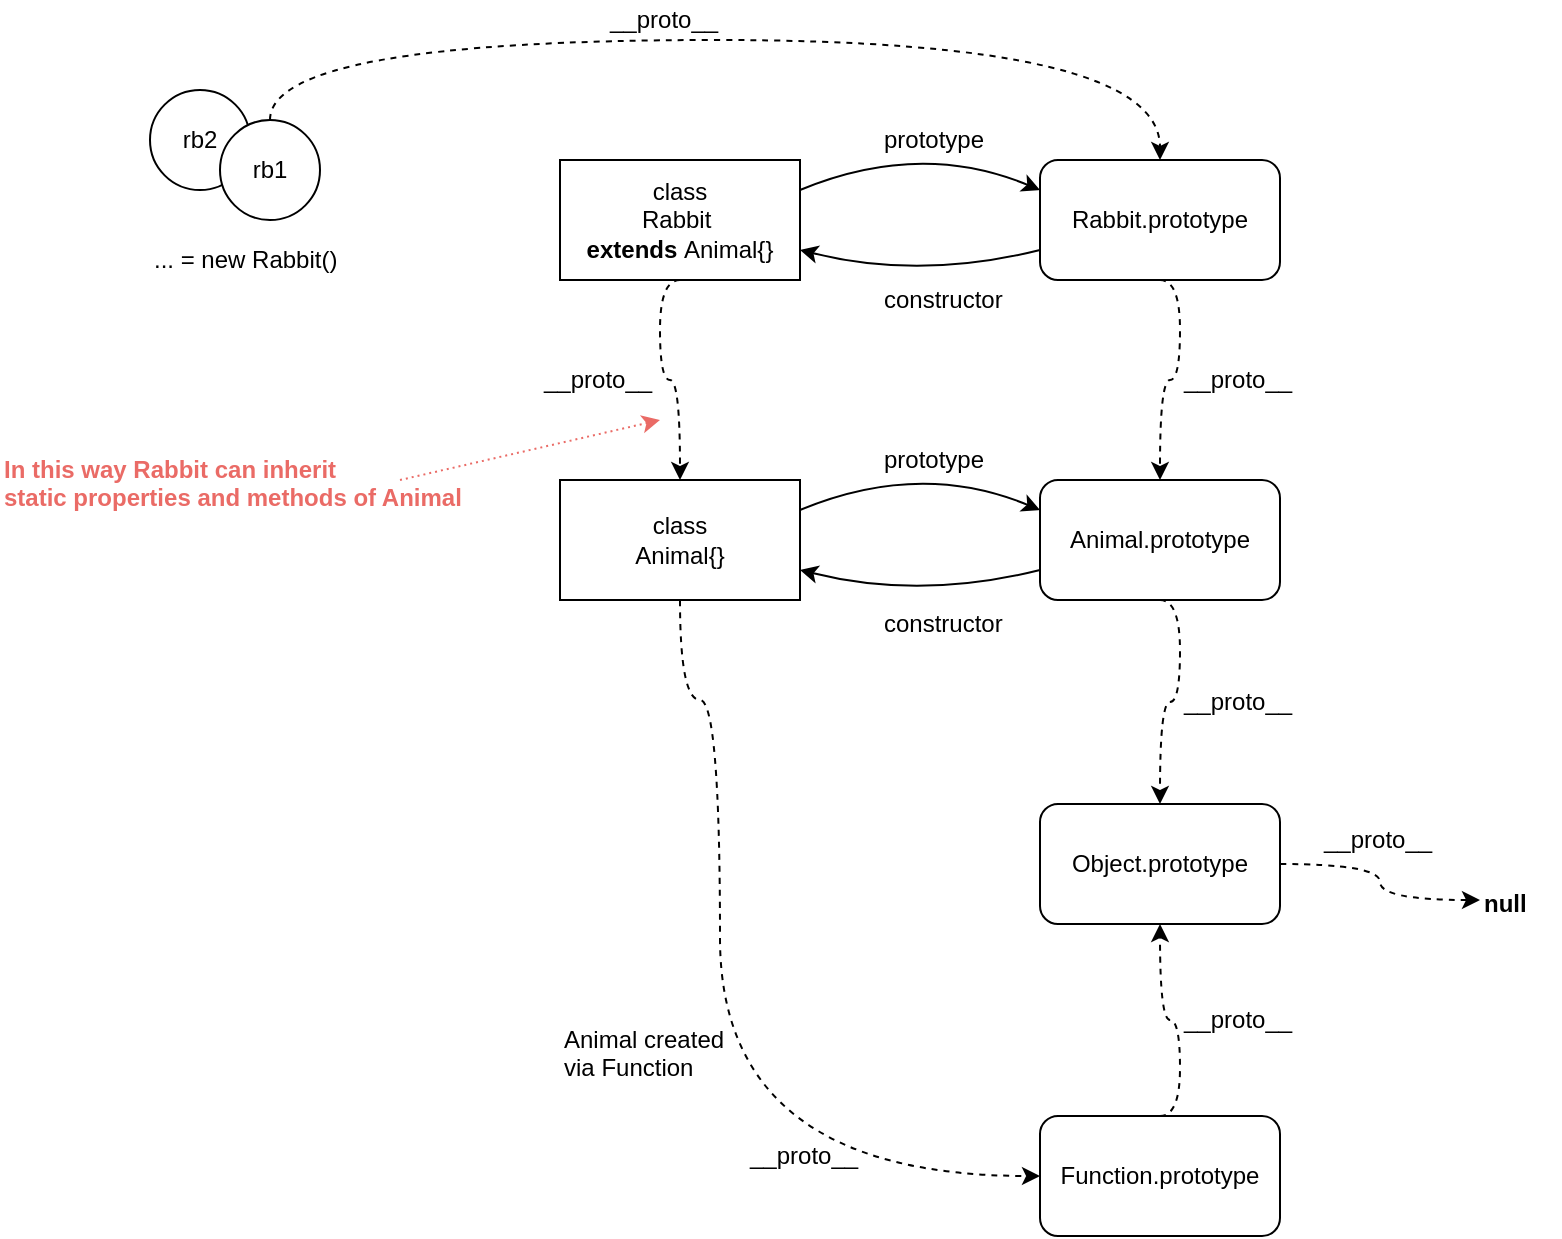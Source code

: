 <mxfile version="12.2.0" type="device" pages="1"><diagram id="7Dq8lxi7YXrCprIRNKyU" name="Page-1"><mxGraphModel dx="1408" dy="780" grid="1" gridSize="10" guides="1" tooltips="1" connect="1" arrows="1" fold="1" page="1" pageScale="1" pageWidth="827" pageHeight="1169" math="0" shadow="0"><root><mxCell id="0"/><mxCell id="1" parent="0"/><mxCell id="sQsWq8e0NIqqWqsFrNKo-31" style="edgeStyle=orthogonalEdgeStyle;curved=1;orthogonalLoop=1;jettySize=auto;html=1;exitX=0.5;exitY=0;exitDx=0;exitDy=0;entryX=0.5;entryY=0;entryDx=0;entryDy=0;dashed=1;strokeColor=#000000;" parent="1" source="xym7qYtHQYBfOEakxUiJ-2" target="xym7qYtHQYBfOEakxUiJ-8" edge="1"><mxGeometry relative="1" as="geometry"><Array as="points"><mxPoint x="175" y="160"/><mxPoint x="620" y="160"/></Array></mxGeometry></mxCell><mxCell id="sQsWq8e0NIqqWqsFrNKo-45" style="edgeStyle=orthogonalEdgeStyle;curved=1;orthogonalLoop=1;jettySize=auto;html=1;dashed=1;strokeColor=#000000;exitX=0.5;exitY=1;exitDx=0;exitDy=0;entryX=0;entryY=0.5;entryDx=0;entryDy=0;" parent="1" source="pVqxDPlwkbc5GSBEfzTp-1" target="sQsWq8e0NIqqWqsFrNKo-13" edge="1"><mxGeometry relative="1" as="geometry"><Array as="points"><mxPoint x="380" y="490"/><mxPoint x="400" y="490"/><mxPoint x="400" y="728"/></Array><mxPoint x="360" y="510" as="sourcePoint"/><mxPoint x="520" y="758" as="targetPoint"/></mxGeometry></mxCell><mxCell id="pVqxDPlwkbc5GSBEfzTp-11" style="edgeStyle=orthogonalEdgeStyle;curved=1;orthogonalLoop=1;jettySize=auto;html=1;exitX=0.5;exitY=1;exitDx=0;exitDy=0;entryX=0.5;entryY=0;entryDx=0;entryDy=0;dashed=1;" parent="1" source="xym7qYtHQYBfOEakxUiJ-7" target="pVqxDPlwkbc5GSBEfzTp-1" edge="1"><mxGeometry relative="1" as="geometry"><Array as="points"><mxPoint x="370" y="280"/><mxPoint x="370" y="330"/><mxPoint x="380" y="330"/></Array></mxGeometry></mxCell><mxCell id="xym7qYtHQYBfOEakxUiJ-7" value="class&lt;br&gt;Rabbit&amp;nbsp;&lt;br&gt;&lt;b&gt;extends&lt;/b&gt;&lt;font color=&quot;#7ea6e0&quot; style=&quot;font-weight: bold&quot;&gt; &lt;/font&gt;Animal{}" style="rounded=0;whiteSpace=wrap;html=1;" parent="1" vertex="1"><mxGeometry x="320" y="220" width="120" height="60" as="geometry"/></mxCell><mxCell id="sQsWq8e0NIqqWqsFrNKo-46" style="edgeStyle=orthogonalEdgeStyle;curved=1;orthogonalLoop=1;jettySize=auto;html=1;entryX=0.5;entryY=0;entryDx=0;entryDy=0;dashed=1;exitX=0.5;exitY=1;exitDx=0;exitDy=0;" parent="1" source="pVqxDPlwkbc5GSBEfzTp-2" target="xym7qYtHQYBfOEakxUiJ-27" edge="1"><mxGeometry relative="1" as="geometry"><mxPoint x="770" y="452" as="sourcePoint"/><Array as="points"><mxPoint x="630" y="440"/><mxPoint x="630" y="491"/><mxPoint x="620" y="491"/></Array></mxGeometry></mxCell><mxCell id="pVqxDPlwkbc5GSBEfzTp-7" style="edgeStyle=orthogonalEdgeStyle;orthogonalLoop=1;jettySize=auto;html=1;exitX=0.5;exitY=1;exitDx=0;exitDy=0;entryX=0.5;entryY=0;entryDx=0;entryDy=0;dashed=1;curved=1;" parent="1" source="xym7qYtHQYBfOEakxUiJ-8" target="pVqxDPlwkbc5GSBEfzTp-2" edge="1"><mxGeometry relative="1" as="geometry"><Array as="points"><mxPoint x="630" y="280"/><mxPoint x="630" y="330"/><mxPoint x="620" y="330"/></Array></mxGeometry></mxCell><mxCell id="xym7qYtHQYBfOEakxUiJ-8" value="Rabbit.prototype" style="rounded=1;whiteSpace=wrap;html=1;" parent="1" vertex="1"><mxGeometry x="560" y="220" width="120" height="60" as="geometry"/></mxCell><mxCell id="xym7qYtHQYBfOEakxUiJ-22" value="__proto__" style="text;html=1;resizable=0;points=[];autosize=1;align=left;verticalAlign=top;spacingTop=-4;" parent="1" vertex="1"><mxGeometry x="343" y="140" width="70" height="20" as="geometry"/></mxCell><mxCell id="xym7qYtHQYBfOEakxUiJ-23" value="" style="endArrow=classic;html=1;strokeColor=#000000;entryX=0;entryY=0.25;entryDx=0;entryDy=0;exitX=1;exitY=0.25;exitDx=0;exitDy=0;curved=1;startArrow=none;startFill=0;" parent="1" source="xym7qYtHQYBfOEakxUiJ-7" target="xym7qYtHQYBfOEakxUiJ-8" edge="1"><mxGeometry width="50" height="50" relative="1" as="geometry"><mxPoint x="440" y="240" as="sourcePoint"/><mxPoint x="490" y="190" as="targetPoint"/><Array as="points"><mxPoint x="500" y="210"/></Array></mxGeometry></mxCell><mxCell id="xym7qYtHQYBfOEakxUiJ-24" value="prototype" style="text;html=1;resizable=0;points=[];autosize=1;align=left;verticalAlign=top;spacingTop=-4;" parent="1" vertex="1"><mxGeometry x="480" y="200" width="70" height="20" as="geometry"/></mxCell><mxCell id="xym7qYtHQYBfOEakxUiJ-25" value="" style="endArrow=classic;html=1;strokeColor=#000000;entryX=1;entryY=0.75;entryDx=0;entryDy=0;exitX=0;exitY=0.75;exitDx=0;exitDy=0;exitPerimeter=0;curved=1;" parent="1" source="xym7qYtHQYBfOEakxUiJ-8" target="xym7qYtHQYBfOEakxUiJ-7" edge="1"><mxGeometry width="50" height="50" relative="1" as="geometry"><mxPoint x="560" y="260" as="sourcePoint"/><mxPoint x="610" y="210" as="targetPoint"/><Array as="points"><mxPoint x="500" y="280"/></Array></mxGeometry></mxCell><mxCell id="xym7qYtHQYBfOEakxUiJ-26" value="constructor" style="text;html=1;resizable=0;points=[];autosize=1;align=left;verticalAlign=top;spacingTop=-4;" parent="1" vertex="1"><mxGeometry x="480" y="280" width="70" height="20" as="geometry"/></mxCell><mxCell id="sQsWq8e0NIqqWqsFrNKo-28" style="edgeStyle=orthogonalEdgeStyle;curved=1;orthogonalLoop=1;jettySize=auto;html=1;exitX=1;exitY=0.5;exitDx=0;exitDy=0;dashed=1;entryX=0;entryY=0.4;entryDx=0;entryDy=0;entryPerimeter=0;" parent="1" source="xym7qYtHQYBfOEakxUiJ-27" target="sQsWq8e0NIqqWqsFrNKo-20" edge="1"><mxGeometry relative="1" as="geometry"><mxPoint x="760" y="560" as="targetPoint"/></mxGeometry></mxCell><mxCell id="xym7qYtHQYBfOEakxUiJ-27" value="Object.prototype" style="rounded=1;whiteSpace=wrap;html=1;" parent="1" vertex="1"><mxGeometry x="560" y="542" width="120" height="60" as="geometry"/></mxCell><mxCell id="xym7qYtHQYBfOEakxUiJ-32" value="__proto__" style="text;html=1;resizable=0;points=[];autosize=1;align=left;verticalAlign=top;spacingTop=-4;" parent="1" vertex="1"><mxGeometry x="630" y="481" width="70" height="20" as="geometry"/></mxCell><mxCell id="sQsWq8e0NIqqWqsFrNKo-62" style="edgeStyle=orthogonalEdgeStyle;curved=1;orthogonalLoop=1;jettySize=auto;html=1;entryX=0.5;entryY=1;entryDx=0;entryDy=0;dashed=1;strokeColor=#000000;exitX=0.5;exitY=0;exitDx=0;exitDy=0;" parent="1" source="sQsWq8e0NIqqWqsFrNKo-13" target="xym7qYtHQYBfOEakxUiJ-27" edge="1"><mxGeometry relative="1" as="geometry"><mxPoint x="630" y="682" as="sourcePoint"/><Array as="points"><mxPoint x="630" y="698"/><mxPoint x="630" y="650"/><mxPoint x="620" y="650"/></Array></mxGeometry></mxCell><mxCell id="sQsWq8e0NIqqWqsFrNKo-13" value="Function.prototype" style="rounded=1;whiteSpace=wrap;html=1;" parent="1" vertex="1"><mxGeometry x="560" y="698" width="120" height="60" as="geometry"/></mxCell><mxCell id="sQsWq8e0NIqqWqsFrNKo-20" value="&lt;b&gt;null&lt;/b&gt;" style="text;html=1;resizable=0;points=[];autosize=1;align=left;verticalAlign=top;spacingTop=-4;" parent="1" vertex="1"><mxGeometry x="780" y="582" width="40" height="20" as="geometry"/></mxCell><mxCell id="sQsWq8e0NIqqWqsFrNKo-24" value="__proto__" style="text;html=1;resizable=0;points=[];autosize=1;align=left;verticalAlign=top;spacingTop=-4;" parent="1" vertex="1"><mxGeometry x="700" y="550" width="70" height="20" as="geometry"/></mxCell><mxCell id="sQsWq8e0NIqqWqsFrNKo-26" value="__proto__" style="text;html=1;resizable=0;points=[];autosize=1;align=left;verticalAlign=top;spacingTop=-4;" parent="1" vertex="1"><mxGeometry x="630" y="640" width="70" height="20" as="geometry"/></mxCell><mxCell id="sQsWq8e0NIqqWqsFrNKo-54" value="__proto__" style="text;html=1;resizable=0;points=[];autosize=1;align=left;verticalAlign=top;spacingTop=-4;" parent="1" vertex="1"><mxGeometry x="413" y="708" width="70" height="20" as="geometry"/></mxCell><mxCell id="sQsWq8e0NIqqWqsFrNKo-64" value="Animal created &lt;br&gt;via&amp;nbsp;&lt;font&gt;Function&lt;/font&gt;" style="text;html=1;resizable=0;points=[];autosize=1;align=left;verticalAlign=top;spacingTop=-4;" parent="1" vertex="1"><mxGeometry x="320" y="650" width="100" height="30" as="geometry"/></mxCell><mxCell id="pVqxDPlwkbc5GSBEfzTp-1" value="class&lt;br&gt;Animal{}" style="rounded=0;whiteSpace=wrap;html=1;" parent="1" vertex="1"><mxGeometry x="320" y="380" width="120" height="60" as="geometry"/></mxCell><mxCell id="pVqxDPlwkbc5GSBEfzTp-2" value="Animal.prototype" style="rounded=1;whiteSpace=wrap;html=1;" parent="1" vertex="1"><mxGeometry x="560" y="380" width="120" height="60" as="geometry"/></mxCell><mxCell id="pVqxDPlwkbc5GSBEfzTp-3" value="" style="endArrow=classic;html=1;strokeColor=#000000;entryX=0;entryY=0.25;entryDx=0;entryDy=0;exitX=1;exitY=0.25;exitDx=0;exitDy=0;curved=1;" parent="1" edge="1"><mxGeometry width="50" height="50" relative="1" as="geometry"><mxPoint x="440" y="395" as="sourcePoint"/><mxPoint x="560" y="395" as="targetPoint"/><Array as="points"><mxPoint x="500" y="370"/></Array></mxGeometry></mxCell><mxCell id="pVqxDPlwkbc5GSBEfzTp-4" value="" style="endArrow=classic;html=1;strokeColor=#000000;entryX=1;entryY=0.75;entryDx=0;entryDy=0;exitX=0;exitY=0.75;exitDx=0;exitDy=0;exitPerimeter=0;curved=1;" parent="1" edge="1"><mxGeometry width="50" height="50" relative="1" as="geometry"><mxPoint x="560" y="425" as="sourcePoint"/><mxPoint x="440" y="425" as="targetPoint"/><Array as="points"><mxPoint x="500" y="440"/></Array></mxGeometry></mxCell><mxCell id="pVqxDPlwkbc5GSBEfzTp-5" value="constructor" style="text;html=1;resizable=0;points=[];autosize=1;align=left;verticalAlign=top;spacingTop=-4;" parent="1" vertex="1"><mxGeometry x="480" y="442" width="70" height="20" as="geometry"/></mxCell><mxCell id="pVqxDPlwkbc5GSBEfzTp-6" value="prototype" style="text;html=1;resizable=0;points=[];autosize=1;align=left;verticalAlign=top;spacingTop=-4;" parent="1" vertex="1"><mxGeometry x="480" y="360" width="70" height="20" as="geometry"/></mxCell><mxCell id="pVqxDPlwkbc5GSBEfzTp-8" value="__proto__" style="text;html=1;resizable=0;points=[];autosize=1;align=left;verticalAlign=top;spacingTop=-4;" parent="1" vertex="1"><mxGeometry x="630" y="320" width="70" height="20" as="geometry"/></mxCell><mxCell id="pVqxDPlwkbc5GSBEfzTp-12" value="__proto__" style="text;html=1;resizable=0;points=[];autosize=1;align=left;verticalAlign=top;spacingTop=-4;" parent="1" vertex="1"><mxGeometry x="310" y="320" width="70" height="20" as="geometry"/></mxCell><mxCell id="pVqxDPlwkbc5GSBEfzTp-16" value="... = new Rabbit()" style="text;html=1;resizable=0;points=[];autosize=1;align=left;verticalAlign=top;spacingTop=-4;" parent="1" vertex="1"><mxGeometry x="115" y="260" width="110" height="20" as="geometry"/></mxCell><mxCell id="JU9c0oyTBkhUXZw5qes3-1" value="&lt;b&gt;&lt;font color=&quot;#ea6b66&quot;&gt;In this way Rabbit can inherit &lt;br&gt;static properties and methods of Animal&lt;/font&gt;&lt;/b&gt;" style="text;html=1;resizable=0;points=[];autosize=1;align=left;verticalAlign=top;spacingTop=-4;" vertex="1" parent="1"><mxGeometry x="40" y="365" width="240" height="30" as="geometry"/></mxCell><mxCell id="JU9c0oyTBkhUXZw5qes3-2" value="" style="endArrow=classic;html=1;dashed=1;dashPattern=1 2;strokeColor=#EA6B66;" edge="1" parent="1"><mxGeometry width="50" height="50" relative="1" as="geometry"><mxPoint x="240" y="380" as="sourcePoint"/><mxPoint x="370" y="350" as="targetPoint"/></mxGeometry></mxCell><mxCell id="JU9c0oyTBkhUXZw5qes3-3" value="rb2" style="ellipse;whiteSpace=wrap;html=1;" vertex="1" parent="1"><mxGeometry x="115" y="185" width="50" height="50" as="geometry"/></mxCell><mxCell id="xym7qYtHQYBfOEakxUiJ-2" value="rb1" style="ellipse;whiteSpace=wrap;html=1;" parent="1" vertex="1"><mxGeometry x="150" y="200" width="50" height="50" as="geometry"/></mxCell></root></mxGraphModel></diagram></mxfile>
